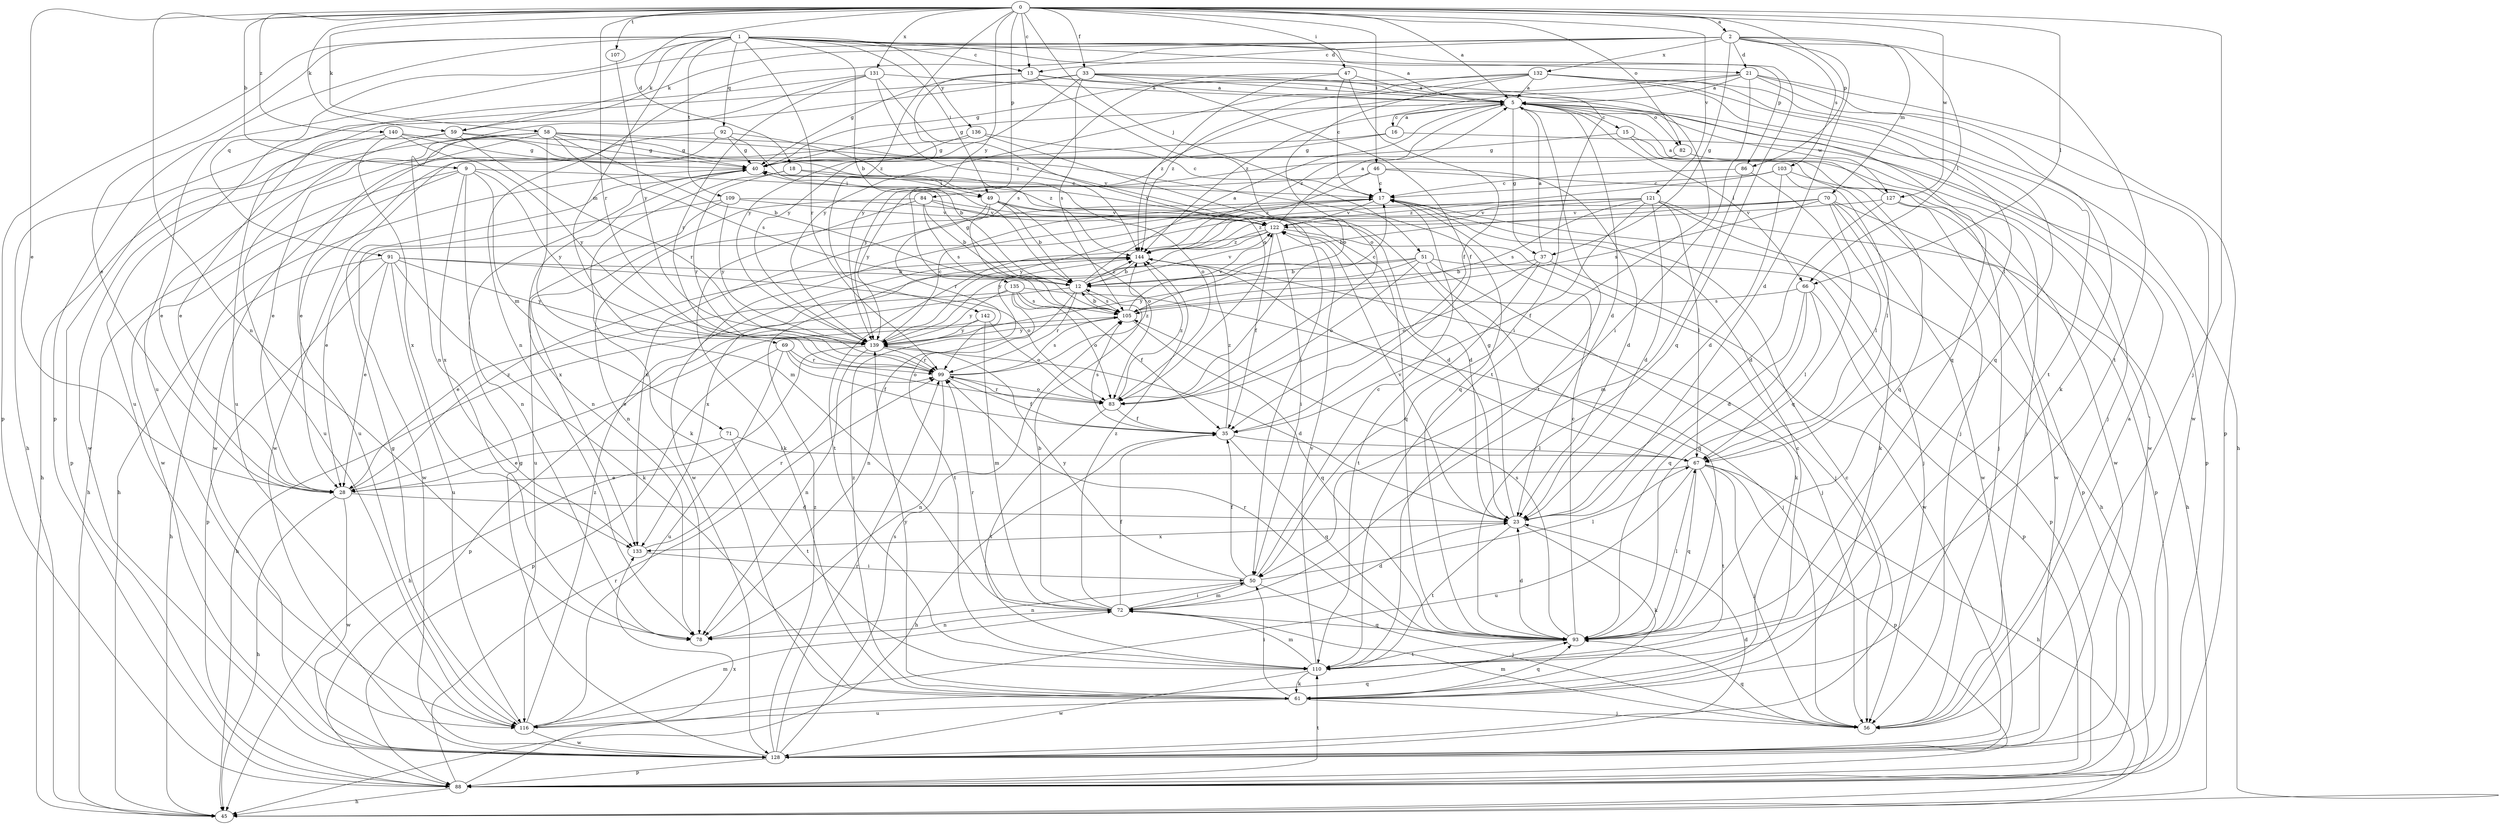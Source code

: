 strict digraph  {
0;
1;
2;
5;
9;
12;
13;
15;
16;
17;
18;
21;
23;
28;
33;
35;
37;
40;
45;
46;
47;
49;
50;
51;
56;
58;
59;
61;
66;
67;
69;
70;
71;
72;
78;
82;
83;
84;
86;
88;
91;
92;
93;
99;
103;
105;
107;
109;
110;
116;
121;
122;
127;
128;
131;
132;
133;
135;
136;
139;
140;
142;
144;
0 -> 2  [label=a];
0 -> 5  [label=a];
0 -> 9  [label=b];
0 -> 13  [label=c];
0 -> 18  [label=d];
0 -> 28  [label=e];
0 -> 33  [label=f];
0 -> 46  [label=i];
0 -> 47  [label=i];
0 -> 51  [label=j];
0 -> 56  [label=j];
0 -> 58  [label=k];
0 -> 59  [label=k];
0 -> 66  [label=l];
0 -> 78  [label=n];
0 -> 82  [label=o];
0 -> 84  [label=p];
0 -> 86  [label=p];
0 -> 99  [label=r];
0 -> 107  [label=t];
0 -> 121  [label=v];
0 -> 127  [label=w];
0 -> 131  [label=x];
0 -> 135  [label=y];
0 -> 140  [label=z];
0 -> 142  [label=z];
1 -> 5  [label=a];
1 -> 12  [label=b];
1 -> 13  [label=c];
1 -> 21  [label=d];
1 -> 28  [label=e];
1 -> 49  [label=i];
1 -> 59  [label=k];
1 -> 69  [label=m];
1 -> 86  [label=p];
1 -> 88  [label=p];
1 -> 91  [label=q];
1 -> 92  [label=q];
1 -> 93  [label=q];
1 -> 99  [label=r];
1 -> 109  [label=t];
1 -> 116  [label=u];
1 -> 136  [label=y];
2 -> 13  [label=c];
2 -> 21  [label=d];
2 -> 23  [label=d];
2 -> 37  [label=g];
2 -> 59  [label=k];
2 -> 66  [label=l];
2 -> 70  [label=m];
2 -> 78  [label=n];
2 -> 88  [label=p];
2 -> 103  [label=s];
2 -> 110  [label=t];
2 -> 132  [label=x];
5 -> 15  [label=c];
5 -> 16  [label=c];
5 -> 23  [label=d];
5 -> 37  [label=g];
5 -> 40  [label=g];
5 -> 56  [label=j];
5 -> 66  [label=l];
5 -> 82  [label=o];
5 -> 110  [label=t];
5 -> 127  [label=w];
5 -> 144  [label=z];
9 -> 45  [label=h];
9 -> 49  [label=i];
9 -> 71  [label=m];
9 -> 78  [label=n];
9 -> 128  [label=w];
9 -> 133  [label=x];
9 -> 139  [label=y];
12 -> 5  [label=a];
12 -> 40  [label=g];
12 -> 45  [label=h];
12 -> 78  [label=n];
12 -> 99  [label=r];
12 -> 105  [label=s];
12 -> 122  [label=v];
12 -> 144  [label=z];
13 -> 5  [label=a];
13 -> 40  [label=g];
13 -> 83  [label=o];
13 -> 93  [label=q];
13 -> 139  [label=y];
15 -> 40  [label=g];
15 -> 56  [label=j];
15 -> 93  [label=q];
16 -> 5  [label=a];
16 -> 28  [label=e];
16 -> 40  [label=g];
16 -> 88  [label=p];
17 -> 45  [label=h];
17 -> 122  [label=v];
17 -> 128  [label=w];
17 -> 133  [label=x];
18 -> 49  [label=i];
18 -> 61  [label=k];
18 -> 99  [label=r];
18 -> 122  [label=v];
21 -> 5  [label=a];
21 -> 50  [label=i];
21 -> 61  [label=k];
21 -> 88  [label=p];
21 -> 128  [label=w];
21 -> 139  [label=y];
21 -> 144  [label=z];
23 -> 40  [label=g];
23 -> 61  [label=k];
23 -> 110  [label=t];
23 -> 122  [label=v];
23 -> 133  [label=x];
28 -> 23  [label=d];
28 -> 45  [label=h];
28 -> 128  [label=w];
28 -> 144  [label=z];
33 -> 5  [label=a];
33 -> 35  [label=f];
33 -> 45  [label=h];
33 -> 50  [label=i];
33 -> 105  [label=s];
33 -> 110  [label=t];
33 -> 116  [label=u];
33 -> 139  [label=y];
35 -> 45  [label=h];
35 -> 67  [label=l];
35 -> 93  [label=q];
35 -> 105  [label=s];
35 -> 144  [label=z];
37 -> 5  [label=a];
37 -> 12  [label=b];
37 -> 83  [label=o];
37 -> 110  [label=t];
37 -> 128  [label=w];
40 -> 17  [label=c];
40 -> 45  [label=h];
40 -> 78  [label=n];
46 -> 17  [label=c];
46 -> 23  [label=d];
46 -> 128  [label=w];
46 -> 139  [label=y];
46 -> 144  [label=z];
47 -> 5  [label=a];
47 -> 17  [label=c];
47 -> 35  [label=f];
47 -> 105  [label=s];
47 -> 144  [label=z];
49 -> 12  [label=b];
49 -> 23  [label=d];
49 -> 78  [label=n];
49 -> 83  [label=o];
49 -> 99  [label=r];
49 -> 122  [label=v];
50 -> 17  [label=c];
50 -> 35  [label=f];
50 -> 56  [label=j];
50 -> 67  [label=l];
50 -> 72  [label=m];
50 -> 78  [label=n];
50 -> 139  [label=y];
51 -> 12  [label=b];
51 -> 61  [label=k];
51 -> 83  [label=o];
51 -> 88  [label=p];
51 -> 93  [label=q];
51 -> 133  [label=x];
51 -> 139  [label=y];
56 -> 5  [label=a];
56 -> 72  [label=m];
56 -> 93  [label=q];
58 -> 12  [label=b];
58 -> 28  [label=e];
58 -> 40  [label=g];
58 -> 45  [label=h];
58 -> 56  [label=j];
58 -> 72  [label=m];
58 -> 105  [label=s];
58 -> 116  [label=u];
58 -> 122  [label=v];
58 -> 128  [label=w];
59 -> 28  [label=e];
59 -> 40  [label=g];
59 -> 93  [label=q];
59 -> 99  [label=r];
59 -> 116  [label=u];
61 -> 17  [label=c];
61 -> 50  [label=i];
61 -> 56  [label=j];
61 -> 93  [label=q];
61 -> 116  [label=u];
61 -> 139  [label=y];
61 -> 144  [label=z];
66 -> 23  [label=d];
66 -> 67  [label=l];
66 -> 88  [label=p];
66 -> 93  [label=q];
66 -> 105  [label=s];
67 -> 28  [label=e];
67 -> 45  [label=h];
67 -> 56  [label=j];
67 -> 88  [label=p];
67 -> 93  [label=q];
67 -> 110  [label=t];
67 -> 116  [label=u];
69 -> 35  [label=f];
69 -> 83  [label=o];
69 -> 88  [label=p];
69 -> 99  [label=r];
69 -> 116  [label=u];
70 -> 12  [label=b];
70 -> 28  [label=e];
70 -> 61  [label=k];
70 -> 67  [label=l];
70 -> 88  [label=p];
70 -> 105  [label=s];
70 -> 122  [label=v];
70 -> 128  [label=w];
71 -> 28  [label=e];
71 -> 67  [label=l];
71 -> 110  [label=t];
72 -> 12  [label=b];
72 -> 23  [label=d];
72 -> 35  [label=f];
72 -> 50  [label=i];
72 -> 78  [label=n];
72 -> 93  [label=q];
72 -> 99  [label=r];
72 -> 144  [label=z];
82 -> 128  [label=w];
82 -> 139  [label=y];
83 -> 35  [label=f];
83 -> 99  [label=r];
83 -> 110  [label=t];
83 -> 144  [label=z];
84 -> 12  [label=b];
84 -> 61  [label=k];
84 -> 93  [label=q];
84 -> 105  [label=s];
84 -> 122  [label=v];
84 -> 133  [label=x];
86 -> 17  [label=c];
86 -> 72  [label=m];
86 -> 93  [label=q];
88 -> 45  [label=h];
88 -> 99  [label=r];
88 -> 110  [label=t];
88 -> 133  [label=x];
91 -> 12  [label=b];
91 -> 28  [label=e];
91 -> 45  [label=h];
91 -> 61  [label=k];
91 -> 83  [label=o];
91 -> 88  [label=p];
91 -> 116  [label=u];
91 -> 139  [label=y];
92 -> 12  [label=b];
92 -> 28  [label=e];
92 -> 40  [label=g];
92 -> 83  [label=o];
92 -> 128  [label=w];
93 -> 17  [label=c];
93 -> 23  [label=d];
93 -> 67  [label=l];
93 -> 99  [label=r];
93 -> 105  [label=s];
93 -> 110  [label=t];
99 -> 35  [label=f];
99 -> 78  [label=n];
99 -> 83  [label=o];
99 -> 105  [label=s];
99 -> 144  [label=z];
103 -> 17  [label=c];
103 -> 23  [label=d];
103 -> 56  [label=j];
103 -> 67  [label=l];
103 -> 144  [label=z];
105 -> 12  [label=b];
105 -> 17  [label=c];
105 -> 28  [label=e];
105 -> 93  [label=q];
105 -> 122  [label=v];
105 -> 139  [label=y];
107 -> 139  [label=y];
109 -> 23  [label=d];
109 -> 116  [label=u];
109 -> 122  [label=v];
109 -> 128  [label=w];
109 -> 139  [label=y];
110 -> 61  [label=k];
110 -> 72  [label=m];
110 -> 122  [label=v];
110 -> 128  [label=w];
116 -> 40  [label=g];
116 -> 72  [label=m];
116 -> 93  [label=q];
116 -> 128  [label=w];
116 -> 144  [label=z];
121 -> 23  [label=d];
121 -> 35  [label=f];
121 -> 45  [label=h];
121 -> 56  [label=j];
121 -> 67  [label=l];
121 -> 105  [label=s];
121 -> 122  [label=v];
121 -> 139  [label=y];
121 -> 144  [label=z];
122 -> 5  [label=a];
122 -> 35  [label=f];
122 -> 50  [label=i];
122 -> 56  [label=j];
122 -> 110  [label=t];
122 -> 139  [label=y];
122 -> 144  [label=z];
127 -> 5  [label=a];
127 -> 23  [label=d];
127 -> 88  [label=p];
127 -> 122  [label=v];
127 -> 128  [label=w];
128 -> 17  [label=c];
128 -> 23  [label=d];
128 -> 40  [label=g];
128 -> 88  [label=p];
128 -> 99  [label=r];
128 -> 105  [label=s];
128 -> 144  [label=z];
131 -> 5  [label=a];
131 -> 78  [label=n];
131 -> 83  [label=o];
131 -> 99  [label=r];
131 -> 116  [label=u];
131 -> 144  [label=z];
132 -> 5  [label=a];
132 -> 40  [label=g];
132 -> 45  [label=h];
132 -> 67  [label=l];
132 -> 83  [label=o];
132 -> 93  [label=q];
132 -> 110  [label=t];
132 -> 139  [label=y];
132 -> 144  [label=z];
133 -> 50  [label=i];
133 -> 99  [label=r];
135 -> 28  [label=e];
135 -> 35  [label=f];
135 -> 56  [label=j];
135 -> 83  [label=o];
135 -> 105  [label=s];
135 -> 110  [label=t];
135 -> 139  [label=y];
136 -> 17  [label=c];
136 -> 40  [label=g];
136 -> 50  [label=i];
136 -> 128  [label=w];
139 -> 17  [label=c];
139 -> 23  [label=d];
139 -> 45  [label=h];
139 -> 78  [label=n];
139 -> 99  [label=r];
140 -> 40  [label=g];
140 -> 88  [label=p];
140 -> 133  [label=x];
140 -> 139  [label=y];
140 -> 144  [label=z];
142 -> 72  [label=m];
142 -> 83  [label=o];
142 -> 88  [label=p];
142 -> 139  [label=y];
144 -> 12  [label=b];
144 -> 56  [label=j];
144 -> 67  [label=l];
}
